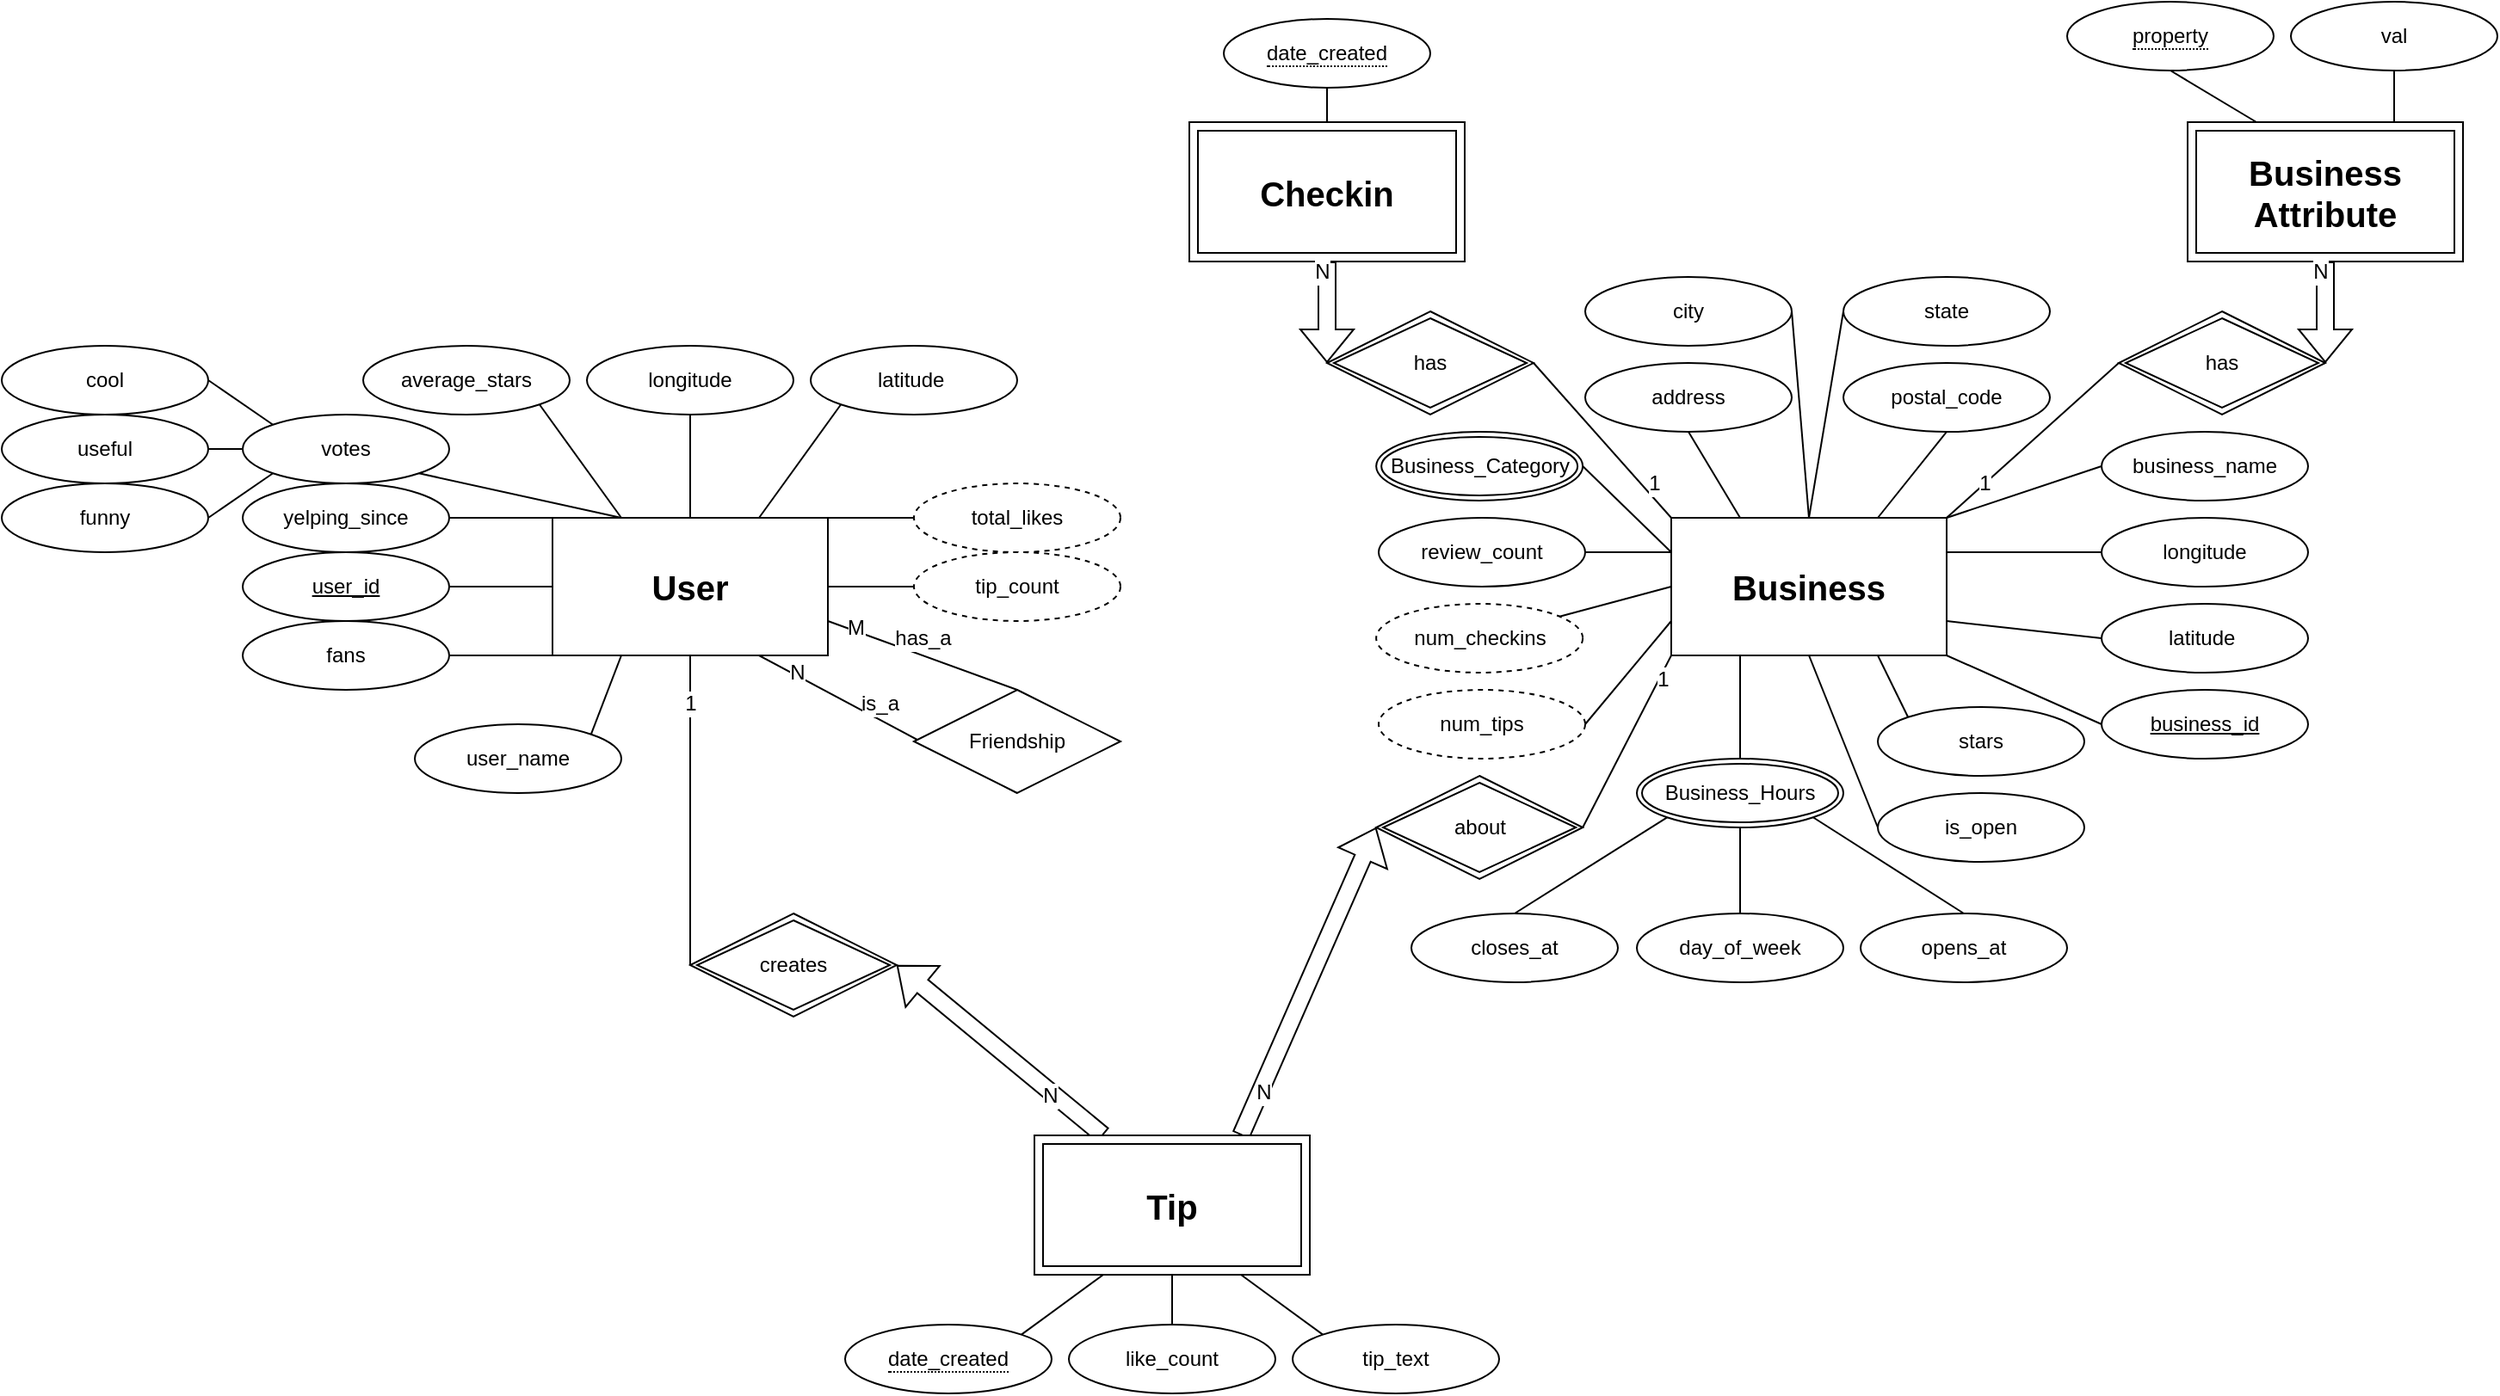 <mxfile version="12.9.0" type="device"><diagram id="_vpZ2sey38UEhGd9w-Hu" name="Page-1"><mxGraphModel dx="2201" dy="1977" grid="1" gridSize="10" guides="1" tooltips="1" connect="1" arrows="1" fold="1" page="1" pageScale="1" pageWidth="850" pageHeight="1100" math="0" shadow="0"><root><mxCell id="0"/><mxCell id="1" parent="0"/><mxCell id="-Z6-RozBXMVZarZopAPy-17" style="edgeStyle=none;rounded=0;orthogonalLoop=1;jettySize=auto;html=1;exitX=1;exitY=0.75;exitDx=0;exitDy=0;entryX=0.5;entryY=0;entryDx=0;entryDy=0;endArrow=none;endFill=0;" parent="1" source="-Z6-RozBXMVZarZopAPy-1" target="-Z6-RozBXMVZarZopAPy-16" edge="1"><mxGeometry relative="1" as="geometry"/></mxCell><mxCell id="-Z6-RozBXMVZarZopAPy-19" value="has_a" style="text;html=1;align=center;verticalAlign=middle;resizable=0;points=[];labelBackgroundColor=#ffffff;" parent="-Z6-RozBXMVZarZopAPy-17" vertex="1" connectable="0"><mxGeometry x="-0.198" y="1" relative="1" as="geometry"><mxPoint x="10.3" y="-5.02" as="offset"/></mxGeometry></mxCell><mxCell id="-Z6-RozBXMVZarZopAPy-21" value="M" style="text;html=1;align=center;verticalAlign=middle;resizable=0;points=[];labelBackgroundColor=#ffffff;" parent="-Z6-RozBXMVZarZopAPy-17" vertex="1" connectable="0"><mxGeometry x="-0.717" y="2" relative="1" as="geometry"><mxPoint as="offset"/></mxGeometry></mxCell><mxCell id="-Z6-RozBXMVZarZopAPy-18" style="edgeStyle=none;rounded=0;orthogonalLoop=1;jettySize=auto;html=1;exitX=0.75;exitY=1;exitDx=0;exitDy=0;entryX=0.5;entryY=1;entryDx=0;entryDy=0;endArrow=none;endFill=0;" parent="1" source="-Z6-RozBXMVZarZopAPy-1" target="-Z6-RozBXMVZarZopAPy-16" edge="1"><mxGeometry relative="1" as="geometry"/></mxCell><mxCell id="-Z6-RozBXMVZarZopAPy-20" value="is_a" style="text;html=1;align=center;verticalAlign=middle;resizable=0;points=[];labelBackgroundColor=#ffffff;" parent="-Z6-RozBXMVZarZopAPy-18" vertex="1" connectable="0"><mxGeometry x="-0.222" y="1" relative="1" as="geometry"><mxPoint x="11.09" y="-2.89" as="offset"/></mxGeometry></mxCell><mxCell id="-Z6-RozBXMVZarZopAPy-22" value="N" style="text;html=1;align=center;verticalAlign=middle;resizable=0;points=[];labelBackgroundColor=#ffffff;" parent="-Z6-RozBXMVZarZopAPy-18" vertex="1" connectable="0"><mxGeometry x="-0.725" y="2" relative="1" as="geometry"><mxPoint as="offset"/></mxGeometry></mxCell><mxCell id="-Z6-RozBXMVZarZopAPy-89" value="" style="edgeStyle=none;rounded=0;orthogonalLoop=1;jettySize=auto;html=1;exitX=1;exitY=0.5;exitDx=0;exitDy=0;entryX=0.25;entryY=0;entryDx=0;entryDy=0;endArrow=none;endFill=0;shape=flexArrow;startArrow=block;" parent="1" source="-Z6-RozBXMVZarZopAPy-147" target="-Z6-RozBXMVZarZopAPy-145" edge="1"><mxGeometry relative="1" as="geometry"><mxPoint x="500" y="430" as="sourcePoint"/><mxPoint x="550" y="518.98" as="targetPoint"/></mxGeometry></mxCell><mxCell id="-Z6-RozBXMVZarZopAPy-98" value="N" style="text;html=1;align=center;verticalAlign=middle;resizable=0;points=[];labelBackgroundColor=#ffffff;" parent="-Z6-RozBXMVZarZopAPy-89" vertex="1" connectable="0"><mxGeometry x="0.5" y="-1" relative="1" as="geometry"><mxPoint y="1" as="offset"/></mxGeometry></mxCell><mxCell id="-Z6-RozBXMVZarZopAPy-184" style="edgeStyle=none;rounded=0;orthogonalLoop=1;jettySize=auto;html=1;exitX=1;exitY=0;exitDx=0;exitDy=0;entryX=0;entryY=0.5;entryDx=0;entryDy=0;startArrow=none;startFill=0;endArrow=none;endFill=0;strokeColor=#000000;" parent="1" source="-Z6-RozBXMVZarZopAPy-1" target="eURpBDbS_J-Ldq4wQ-WS-40" edge="1"><mxGeometry relative="1" as="geometry"><mxPoint x="440" y="160" as="targetPoint"/></mxGeometry></mxCell><mxCell id="-Z6-RozBXMVZarZopAPy-1" value="&lt;b&gt;&lt;font style=&quot;font-size: 20px&quot;&gt;User&lt;/font&gt;&lt;/b&gt;" style="whiteSpace=wrap;html=1;align=center;" parent="1" vertex="1"><mxGeometry x="230" y="160" width="160" height="80" as="geometry"/></mxCell><mxCell id="-Z6-RozBXMVZarZopAPy-4" style="rounded=0;orthogonalLoop=1;jettySize=auto;html=1;exitX=1;exitY=0.5;exitDx=0;exitDy=0;entryX=0;entryY=0;entryDx=0;entryDy=0;endArrow=none;endFill=0;" parent="1" source="-Z6-RozBXMVZarZopAPy-3" target="-Z6-RozBXMVZarZopAPy-23" edge="1"><mxGeometry relative="1" as="geometry"/></mxCell><mxCell id="-Z6-RozBXMVZarZopAPy-3" value="cool" style="ellipse;whiteSpace=wrap;html=1;align=center;" parent="1" vertex="1"><mxGeometry x="-90" y="60" width="120" height="40" as="geometry"/></mxCell><mxCell id="-Z6-RozBXMVZarZopAPy-29" style="edgeStyle=none;rounded=0;orthogonalLoop=1;jettySize=auto;html=1;exitX=1;exitY=0.5;exitDx=0;exitDy=0;entryX=0;entryY=0.5;entryDx=0;entryDy=0;endArrow=none;endFill=0;" parent="1" source="-Z6-RozBXMVZarZopAPy-6" target="-Z6-RozBXMVZarZopAPy-1" edge="1"><mxGeometry relative="1" as="geometry"/></mxCell><mxCell id="-Z6-RozBXMVZarZopAPy-6" value="user_id" style="ellipse;whiteSpace=wrap;html=1;align=center;fontStyle=4;" parent="1" vertex="1"><mxGeometry x="50" y="180" width="120" height="40" as="geometry"/></mxCell><mxCell id="-Z6-RozBXMVZarZopAPy-32" style="edgeStyle=none;rounded=0;orthogonalLoop=1;jettySize=auto;html=1;exitX=1;exitY=0.5;exitDx=0;exitDy=0;entryX=0;entryY=0.5;entryDx=0;entryDy=0;endArrow=none;endFill=0;" parent="1" source="-Z6-RozBXMVZarZopAPy-9" target="-Z6-RozBXMVZarZopAPy-23" edge="1"><mxGeometry relative="1" as="geometry"/></mxCell><mxCell id="-Z6-RozBXMVZarZopAPy-9" value="useful" style="ellipse;whiteSpace=wrap;html=1;align=center;" parent="1" vertex="1"><mxGeometry x="-90" y="100" width="120" height="40" as="geometry"/></mxCell><mxCell id="-Z6-RozBXMVZarZopAPy-31" style="edgeStyle=none;rounded=0;orthogonalLoop=1;jettySize=auto;html=1;entryX=0;entryY=0;entryDx=0;entryDy=0;endArrow=none;endFill=0;exitX=1;exitY=0.5;exitDx=0;exitDy=0;" parent="1" source="-Z6-RozBXMVZarZopAPy-10" target="-Z6-RozBXMVZarZopAPy-1" edge="1"><mxGeometry relative="1" as="geometry"/></mxCell><mxCell id="-Z6-RozBXMVZarZopAPy-10" value="yelping_since" style="ellipse;whiteSpace=wrap;html=1;align=center;" parent="1" vertex="1"><mxGeometry x="50" y="140" width="120" height="40" as="geometry"/></mxCell><mxCell id="-Z6-RozBXMVZarZopAPy-33" style="edgeStyle=none;rounded=0;orthogonalLoop=1;jettySize=auto;html=1;exitX=1;exitY=0.5;exitDx=0;exitDy=0;entryX=0;entryY=1;entryDx=0;entryDy=0;endArrow=none;endFill=0;" parent="1" source="-Z6-RozBXMVZarZopAPy-14" target="-Z6-RozBXMVZarZopAPy-23" edge="1"><mxGeometry relative="1" as="geometry"/></mxCell><mxCell id="-Z6-RozBXMVZarZopAPy-14" value="funny" style="ellipse;whiteSpace=wrap;html=1;align=center;" parent="1" vertex="1"><mxGeometry x="-90" y="140" width="120" height="40" as="geometry"/></mxCell><mxCell id="-Z6-RozBXMVZarZopAPy-16" value="Friendship" style="shape=rhombus;perimeter=rhombusPerimeter;whiteSpace=wrap;html=1;align=center;" parent="1" vertex="1"><mxGeometry x="440" y="260" width="120" height="60" as="geometry"/></mxCell><mxCell id="-Z6-RozBXMVZarZopAPy-28" style="edgeStyle=none;rounded=0;orthogonalLoop=1;jettySize=auto;html=1;exitX=1;exitY=1;exitDx=0;exitDy=0;entryX=0.25;entryY=0;entryDx=0;entryDy=0;endArrow=none;endFill=0;" parent="1" source="-Z6-RozBXMVZarZopAPy-23" target="-Z6-RozBXMVZarZopAPy-1" edge="1"><mxGeometry relative="1" as="geometry"/></mxCell><mxCell id="-Z6-RozBXMVZarZopAPy-23" value="votes" style="ellipse;whiteSpace=wrap;html=1;align=center;" parent="1" vertex="1"><mxGeometry x="50" y="100" width="120" height="40" as="geometry"/></mxCell><mxCell id="-Z6-RozBXMVZarZopAPy-26" style="edgeStyle=none;rounded=0;orthogonalLoop=1;jettySize=auto;html=1;exitX=0;exitY=0.5;exitDx=0;exitDy=0;entryX=1;entryY=0.5;entryDx=0;entryDy=0;endArrow=none;endFill=0;" parent="1" source="eURpBDbS_J-Ldq4wQ-WS-71" target="-Z6-RozBXMVZarZopAPy-1" edge="1"><mxGeometry relative="1" as="geometry"><mxPoint x="440" y="200" as="sourcePoint"/></mxGeometry></mxCell><mxCell id="-Z6-RozBXMVZarZopAPy-27" style="edgeStyle=none;rounded=0;orthogonalLoop=1;jettySize=auto;html=1;exitX=1;exitY=1;exitDx=0;exitDy=0;endArrow=none;endFill=0;entryX=0.25;entryY=0;entryDx=0;entryDy=0;" parent="1" source="eURpBDbS_J-Ldq4wQ-WS-69" target="-Z6-RozBXMVZarZopAPy-1" edge="1"><mxGeometry relative="1" as="geometry"><mxPoint x="200" y="70" as="sourcePoint"/></mxGeometry></mxCell><mxCell id="-Z6-RozBXMVZarZopAPy-35" style="edgeStyle=none;rounded=0;orthogonalLoop=1;jettySize=auto;html=1;exitX=1;exitY=0.5;exitDx=0;exitDy=0;entryX=0;entryY=1;entryDx=0;entryDy=0;endArrow=none;endFill=0;" parent="1" source="-Z6-RozBXMVZarZopAPy-34" target="-Z6-RozBXMVZarZopAPy-1" edge="1"><mxGeometry relative="1" as="geometry"/></mxCell><mxCell id="-Z6-RozBXMVZarZopAPy-34" value="fans" style="ellipse;whiteSpace=wrap;html=1;align=center;" parent="1" vertex="1"><mxGeometry x="50" y="220" width="120" height="40" as="geometry"/></mxCell><mxCell id="-Z6-RozBXMVZarZopAPy-44" style="edgeStyle=none;rounded=0;orthogonalLoop=1;jettySize=auto;html=1;exitX=0.5;exitY=1;exitDx=0;exitDy=0;entryX=0.5;entryY=0;entryDx=0;entryDy=0;endArrow=none;endFill=0;" parent="1" source="-Z6-RozBXMVZarZopAPy-42" target="-Z6-RozBXMVZarZopAPy-1" edge="1"><mxGeometry relative="1" as="geometry"><mxPoint x="310" y="60" as="targetPoint"/></mxGeometry></mxCell><mxCell id="-Z6-RozBXMVZarZopAPy-42" value="longitude" style="ellipse;whiteSpace=wrap;html=1;align=center;" parent="1" vertex="1"><mxGeometry x="250" y="60" width="120" height="40" as="geometry"/></mxCell><mxCell id="-Z6-RozBXMVZarZopAPy-45" style="edgeStyle=none;rounded=0;orthogonalLoop=1;jettySize=auto;html=1;exitX=0;exitY=1;exitDx=0;exitDy=0;entryX=0.75;entryY=0;entryDx=0;entryDy=0;endArrow=none;endFill=0;" parent="1" source="-Z6-RozBXMVZarZopAPy-43" target="-Z6-RozBXMVZarZopAPy-1" edge="1"><mxGeometry relative="1" as="geometry"><mxPoint x="310" y="60" as="targetPoint"/></mxGeometry></mxCell><mxCell id="-Z6-RozBXMVZarZopAPy-120" style="edgeStyle=none;rounded=0;orthogonalLoop=1;jettySize=auto;html=1;exitX=1;exitY=0.25;exitDx=0;exitDy=0;entryX=0;entryY=0.5;entryDx=0;entryDy=0;startArrow=none;startFill=0;endArrow=none;endFill=0;strokeColor=#000000;" parent="1" source="-Z6-RozBXMVZarZopAPy-52" target="eURpBDbS_J-Ldq4wQ-WS-59" edge="1"><mxGeometry relative="1" as="geometry"><mxPoint x="1070" y="180" as="targetPoint"/></mxGeometry></mxCell><mxCell id="-Z6-RozBXMVZarZopAPy-137" style="edgeStyle=none;rounded=0;orthogonalLoop=1;jettySize=auto;html=1;exitX=1;exitY=1;exitDx=0;exitDy=0;entryX=0;entryY=0.5;entryDx=0;entryDy=0;startArrow=none;startFill=0;endArrow=none;endFill=0;strokeColor=#000000;" parent="1" source="-Z6-RozBXMVZarZopAPy-52" target="-Z6-RozBXMVZarZopAPy-136" edge="1"><mxGeometry relative="1" as="geometry"/></mxCell><mxCell id="eURpBDbS_J-Ldq4wQ-WS-66" style="edgeStyle=none;rounded=0;orthogonalLoop=1;jettySize=auto;html=1;exitX=0.25;exitY=1;exitDx=0;exitDy=0;entryX=0.5;entryY=0;entryDx=0;entryDy=0;startArrow=none;startFill=0;endArrow=none;endFill=0;" parent="1" source="-Z6-RozBXMVZarZopAPy-52" target="eURpBDbS_J-Ldq4wQ-WS-65" edge="1"><mxGeometry relative="1" as="geometry"/></mxCell><mxCell id="-Z6-RozBXMVZarZopAPy-52" value="&lt;b&gt;&lt;font style=&quot;font-size: 20px&quot;&gt;Business&lt;/font&gt;&lt;/b&gt;" style="whiteSpace=wrap;html=1;align=center;" parent="1" vertex="1"><mxGeometry x="880" y="160" width="160" height="80" as="geometry"/></mxCell><mxCell id="-Z6-RozBXMVZarZopAPy-53" style="rounded=0;orthogonalLoop=1;jettySize=auto;html=1;exitX=0;exitY=0.5;exitDx=0;exitDy=0;entryX=1;entryY=0;entryDx=0;entryDy=0;endArrow=none;endFill=0;" parent="1" source="-Z6-RozBXMVZarZopAPy-54" target="-Z6-RozBXMVZarZopAPy-52" edge="1"><mxGeometry relative="1" as="geometry"/></mxCell><mxCell id="-Z6-RozBXMVZarZopAPy-54" value="business_name" style="ellipse;whiteSpace=wrap;html=1;align=center;" parent="1" vertex="1"><mxGeometry x="1130" y="110" width="120" height="40" as="geometry"/></mxCell><mxCell id="-Z6-RozBXMVZarZopAPy-57" style="edgeStyle=none;rounded=0;orthogonalLoop=1;jettySize=auto;html=1;exitX=1;exitY=0.5;exitDx=0;exitDy=0;entryX=0;entryY=0;entryDx=0;entryDy=0;endArrow=none;endFill=0;" parent="1" source="-Z6-RozBXMVZarZopAPy-151" target="-Z6-RozBXMVZarZopAPy-52" edge="1"><mxGeometry relative="1" as="geometry"><mxPoint x="770" y="60" as="sourcePoint"/></mxGeometry></mxCell><mxCell id="-Z6-RozBXMVZarZopAPy-112" value="1" style="text;html=1;align=center;verticalAlign=middle;resizable=0;points=[];labelBackgroundColor=#ffffff;" parent="-Z6-RozBXMVZarZopAPy-57" vertex="1" connectable="0"><mxGeometry x="0.739" y="1" relative="1" as="geometry"><mxPoint y="-7.28" as="offset"/></mxGeometry></mxCell><mxCell id="-Z6-RozBXMVZarZopAPy-59" style="edgeStyle=none;rounded=0;orthogonalLoop=1;jettySize=auto;html=1;entryX=0.5;entryY=0;entryDx=0;entryDy=0;endArrow=none;endFill=0;exitX=1;exitY=0.5;exitDx=0;exitDy=0;" parent="1" source="-Z6-RozBXMVZarZopAPy-60" target="-Z6-RozBXMVZarZopAPy-52" edge="1"><mxGeometry relative="1" as="geometry"/></mxCell><mxCell id="-Z6-RozBXMVZarZopAPy-60" value="city" style="ellipse;whiteSpace=wrap;html=1;align=center;" parent="1" vertex="1"><mxGeometry x="830" y="20" width="120" height="40" as="geometry"/></mxCell><mxCell id="-Z6-RozBXMVZarZopAPy-61" style="edgeStyle=none;rounded=0;orthogonalLoop=1;jettySize=auto;html=1;exitX=0;exitY=0.5;exitDx=0;exitDy=0;entryX=0.5;entryY=0;entryDx=0;entryDy=0;endArrow=none;endFill=0;" parent="1" source="-Z6-RozBXMVZarZopAPy-62" target="-Z6-RozBXMVZarZopAPy-52" edge="1"><mxGeometry relative="1" as="geometry"/></mxCell><mxCell id="-Z6-RozBXMVZarZopAPy-62" value="state" style="ellipse;whiteSpace=wrap;html=1;align=center;" parent="1" vertex="1"><mxGeometry x="980" y="20" width="120" height="40" as="geometry"/></mxCell><mxCell id="-Z6-RozBXMVZarZopAPy-67" style="edgeStyle=none;rounded=0;orthogonalLoop=1;jettySize=auto;html=1;exitX=0.5;exitY=1;exitDx=0;exitDy=0;entryX=0.25;entryY=0;entryDx=0;entryDy=0;endArrow=none;endFill=0;" parent="1" source="-Z6-RozBXMVZarZopAPy-68" target="-Z6-RozBXMVZarZopAPy-52" edge="1"><mxGeometry relative="1" as="geometry"/></mxCell><mxCell id="-Z6-RozBXMVZarZopAPy-68" value="address" style="ellipse;whiteSpace=wrap;html=1;align=center;" parent="1" vertex="1"><mxGeometry x="830" y="70" width="120" height="40" as="geometry"/></mxCell><mxCell id="-Z6-RozBXMVZarZopAPy-71" style="edgeStyle=none;rounded=0;orthogonalLoop=1;jettySize=auto;html=1;exitX=0.5;exitY=1;exitDx=0;exitDy=0;endArrow=none;endFill=0;" parent="1" source="-Z6-RozBXMVZarZopAPy-72" edge="1"><mxGeometry relative="1" as="geometry"><mxPoint x="1000" y="160" as="targetPoint"/></mxGeometry></mxCell><mxCell id="-Z6-RozBXMVZarZopAPy-72" value="postal_code" style="ellipse;whiteSpace=wrap;html=1;align=center;" parent="1" vertex="1"><mxGeometry x="980" y="70" width="120" height="40" as="geometry"/></mxCell><mxCell id="-Z6-RozBXMVZarZopAPy-90" style="edgeStyle=none;rounded=0;orthogonalLoop=1;jettySize=auto;html=1;exitX=1;exitY=0.5;exitDx=0;exitDy=0;entryX=0;entryY=1;entryDx=0;entryDy=0;endArrow=none;endFill=0;" parent="1" source="-Z6-RozBXMVZarZopAPy-149" target="-Z6-RozBXMVZarZopAPy-52" edge="1"><mxGeometry relative="1" as="geometry"><mxPoint x="800" y="385" as="sourcePoint"/></mxGeometry></mxCell><mxCell id="-Z6-RozBXMVZarZopAPy-96" value="1" style="text;html=1;align=center;verticalAlign=middle;resizable=0;points=[];labelBackgroundColor=#ffffff;" parent="-Z6-RozBXMVZarZopAPy-90" vertex="1" connectable="0"><mxGeometry x="0.742" y="-2" relative="1" as="geometry"><mxPoint as="offset"/></mxGeometry></mxCell><mxCell id="-Z6-RozBXMVZarZopAPy-104" style="edgeStyle=none;rounded=0;orthogonalLoop=1;jettySize=auto;html=1;exitX=0.5;exitY=1;exitDx=0;exitDy=0;entryX=0.5;entryY=0;entryDx=0;entryDy=0;startArrow=none;endArrow=none;endFill=0;strokeColor=#000000;startFill=0;" parent="1" source="-Z6-RozBXMVZarZopAPy-145" target="-Z6-RozBXMVZarZopAPy-103" edge="1"><mxGeometry relative="1" as="geometry"><mxPoint x="590" y="598.98" as="sourcePoint"/></mxGeometry></mxCell><mxCell id="-Z6-RozBXMVZarZopAPy-132" style="edgeStyle=none;rounded=0;orthogonalLoop=1;jettySize=auto;html=1;exitX=0.75;exitY=1;exitDx=0;exitDy=0;entryX=0;entryY=0;entryDx=0;entryDy=0;startArrow=none;startFill=0;endArrow=none;endFill=0;strokeColor=#000000;" parent="1" source="-Z6-RozBXMVZarZopAPy-145" target="-Z6-RozBXMVZarZopAPy-131" edge="1"><mxGeometry relative="1" as="geometry"><mxPoint x="630" y="598.98" as="sourcePoint"/></mxGeometry></mxCell><mxCell id="-Z6-RozBXMVZarZopAPy-93" value="" style="edgeStyle=none;rounded=0;orthogonalLoop=1;jettySize=auto;html=1;exitX=0.5;exitY=1;exitDx=0;exitDy=0;entryX=0;entryY=0.5;entryDx=0;entryDy=0;endArrow=none;endFill=0;" parent="1" source="-Z6-RozBXMVZarZopAPy-1" target="-Z6-RozBXMVZarZopAPy-147" edge="1"><mxGeometry relative="1" as="geometry"><mxPoint x="350" y="240" as="sourcePoint"/><mxPoint x="450" y="385" as="targetPoint"/></mxGeometry></mxCell><mxCell id="-Z6-RozBXMVZarZopAPy-99" value="1" style="text;html=1;align=center;verticalAlign=middle;resizable=0;points=[];labelBackgroundColor=#ffffff;" parent="-Z6-RozBXMVZarZopAPy-93" vertex="1" connectable="0"><mxGeometry x="-0.697" y="1" relative="1" as="geometry"><mxPoint x="-1" as="offset"/></mxGeometry></mxCell><mxCell id="-Z6-RozBXMVZarZopAPy-95" style="edgeStyle=none;rounded=0;orthogonalLoop=1;jettySize=auto;html=1;exitX=0.75;exitY=0;exitDx=0;exitDy=0;entryX=0;entryY=0.5;entryDx=0;entryDy=0;endArrow=block;endFill=0;shape=flexArrow;" parent="1" source="-Z6-RozBXMVZarZopAPy-145" target="-Z6-RozBXMVZarZopAPy-149" edge="1"><mxGeometry relative="1" as="geometry"><mxPoint x="670" y="518.98" as="sourcePoint"/><mxPoint x="740" y="425" as="targetPoint"/></mxGeometry></mxCell><mxCell id="-Z6-RozBXMVZarZopAPy-97" value="N" style="text;html=1;align=center;verticalAlign=middle;resizable=0;points=[];labelBackgroundColor=#ffffff;" parent="-Z6-RozBXMVZarZopAPy-95" vertex="1" connectable="0"><mxGeometry x="-0.709" y="-1" relative="1" as="geometry"><mxPoint as="offset"/></mxGeometry></mxCell><mxCell id="-Z6-RozBXMVZarZopAPy-130" style="edgeStyle=none;rounded=0;orthogonalLoop=1;jettySize=auto;html=1;exitX=0.5;exitY=0;exitDx=0;exitDy=0;entryX=0.5;entryY=1;entryDx=0;entryDy=0;startArrow=none;startFill=0;endArrow=none;endFill=0;strokeColor=#000000;" parent="1" source="-Z6-RozBXMVZarZopAPy-150" target="-Z6-RozBXMVZarZopAPy-214" edge="1"><mxGeometry relative="1" as="geometry"><mxPoint x="618.58" y="-160" as="sourcePoint"/><mxPoint x="628.58" y="-190" as="targetPoint"/></mxGeometry></mxCell><mxCell id="-Z6-RozBXMVZarZopAPy-103" value="like_count" style="ellipse;whiteSpace=wrap;html=1;align=center;" parent="1" vertex="1"><mxGeometry x="530" y="628.98" width="120" height="40" as="geometry"/></mxCell><mxCell id="-Z6-RozBXMVZarZopAPy-122" style="edgeStyle=none;rounded=0;orthogonalLoop=1;jettySize=auto;html=1;entryX=1;entryY=0.75;entryDx=0;entryDy=0;startArrow=none;startFill=0;endArrow=none;endFill=0;strokeColor=#000000;exitX=0;exitY=0.5;exitDx=0;exitDy=0;" parent="1" source="eURpBDbS_J-Ldq4wQ-WS-60" target="-Z6-RozBXMVZarZopAPy-52" edge="1"><mxGeometry relative="1" as="geometry"><mxPoint x="1080" y="220" as="sourcePoint"/></mxGeometry></mxCell><mxCell id="-Z6-RozBXMVZarZopAPy-126" style="edgeStyle=none;rounded=0;orthogonalLoop=1;jettySize=auto;html=1;exitX=1;exitY=0;exitDx=0;exitDy=0;entryX=0.25;entryY=1;entryDx=0;entryDy=0;startArrow=none;startFill=0;endArrow=none;endFill=0;strokeColor=#000000;" parent="1" source="eURpBDbS_J-Ldq4wQ-WS-70" target="-Z6-RozBXMVZarZopAPy-1" edge="1"><mxGeometry relative="1" as="geometry"><mxPoint x="170" y="280" as="sourcePoint"/></mxGeometry></mxCell><mxCell id="-Z6-RozBXMVZarZopAPy-131" value="tip_text" style="ellipse;whiteSpace=wrap;html=1;align=center;" parent="1" vertex="1"><mxGeometry x="660" y="628.98" width="120" height="40" as="geometry"/></mxCell><mxCell id="-Z6-RozBXMVZarZopAPy-134" style="edgeStyle=none;rounded=0;orthogonalLoop=1;jettySize=auto;html=1;exitX=1;exitY=0;exitDx=0;exitDy=0;entryX=0.25;entryY=1;entryDx=0;entryDy=0;startArrow=none;startFill=0;endArrow=none;endFill=0;strokeColor=#000000;" parent="1" source="-Z6-RozBXMVZarZopAPy-213" target="-Z6-RozBXMVZarZopAPy-145" edge="1"><mxGeometry relative="1" as="geometry"><mxPoint x="492.426" y="634.838" as="sourcePoint"/><mxPoint x="550" y="598.98" as="targetPoint"/></mxGeometry></mxCell><mxCell id="-Z6-RozBXMVZarZopAPy-136" value="&lt;u&gt;business_id&lt;/u&gt;" style="ellipse;whiteSpace=wrap;html=1;align=center;" parent="1" vertex="1"><mxGeometry x="1130" y="260" width="120" height="40" as="geometry"/></mxCell><mxCell id="-Z6-RozBXMVZarZopAPy-139" style="edgeStyle=none;rounded=0;orthogonalLoop=1;jettySize=auto;html=1;exitX=0;exitY=0;exitDx=0;exitDy=0;entryX=0.75;entryY=1;entryDx=0;entryDy=0;startArrow=none;startFill=0;endArrow=none;endFill=0;strokeColor=#000000;" parent="1" source="-Z6-RozBXMVZarZopAPy-138" target="-Z6-RozBXMVZarZopAPy-52" edge="1"><mxGeometry relative="1" as="geometry"/></mxCell><mxCell id="-Z6-RozBXMVZarZopAPy-138" value="stars" style="ellipse;whiteSpace=wrap;html=1;align=center;" parent="1" vertex="1"><mxGeometry x="1000" y="270" width="120" height="40" as="geometry"/></mxCell><mxCell id="-Z6-RozBXMVZarZopAPy-145" value="&lt;b&gt;&lt;font style=&quot;font-size: 20px&quot;&gt;Tip&lt;/font&gt;&lt;/b&gt;" style="shape=ext;margin=3;double=1;whiteSpace=wrap;html=1;align=center;" parent="1" vertex="1"><mxGeometry x="510" y="519" width="160" height="81.02" as="geometry"/></mxCell><mxCell id="-Z6-RozBXMVZarZopAPy-147" value="creates" style="shape=rhombus;double=1;perimeter=rhombusPerimeter;whiteSpace=wrap;html=1;align=center;" parent="1" vertex="1"><mxGeometry x="310" y="390" width="120" height="60" as="geometry"/></mxCell><mxCell id="-Z6-RozBXMVZarZopAPy-149" value="about" style="shape=rhombus;double=1;perimeter=rhombusPerimeter;whiteSpace=wrap;html=1;align=center;" parent="1" vertex="1"><mxGeometry x="708.58" y="310" width="120" height="60" as="geometry"/></mxCell><mxCell id="-Z6-RozBXMVZarZopAPy-150" value="&lt;b&gt;&lt;font style=&quot;font-size: 20px&quot;&gt;Checkin&lt;/font&gt;&lt;/b&gt;" style="shape=ext;margin=3;double=1;whiteSpace=wrap;html=1;align=center;" parent="1" vertex="1"><mxGeometry x="600" y="-70" width="160" height="81.02" as="geometry"/></mxCell><mxCell id="-Z6-RozBXMVZarZopAPy-151" value="has" style="shape=rhombus;double=1;perimeter=rhombusPerimeter;whiteSpace=wrap;html=1;align=center;" parent="1" vertex="1"><mxGeometry x="680" y="40" width="120" height="60" as="geometry"/></mxCell><mxCell id="-Z6-RozBXMVZarZopAPy-175" style="edgeStyle=none;rounded=0;orthogonalLoop=1;jettySize=auto;html=1;exitX=1;exitY=0.5;exitDx=0;exitDy=0;entryX=0;entryY=0.25;entryDx=0;entryDy=0;startArrow=none;startFill=0;endArrow=none;endFill=0;strokeColor=#000000;" parent="1" source="-Z6-RozBXMVZarZopAPy-174" target="-Z6-RozBXMVZarZopAPy-52" edge="1"><mxGeometry relative="1" as="geometry"/></mxCell><mxCell id="-Z6-RozBXMVZarZopAPy-174" value="Business_Category" style="ellipse;shape=doubleEllipse;margin=3;whiteSpace=wrap;html=1;align=center;" parent="1" vertex="1"><mxGeometry x="708.58" y="110" width="120" height="40" as="geometry"/></mxCell><mxCell id="-Z6-RozBXMVZarZopAPy-213" value="&lt;span style=&quot;border-bottom: 1px dotted&quot;&gt;date_created&lt;/span&gt;" style="ellipse;whiteSpace=wrap;html=1;align=center;" parent="1" vertex="1"><mxGeometry x="400" y="628.98" width="120" height="40" as="geometry"/></mxCell><mxCell id="-Z6-RozBXMVZarZopAPy-214" value="&lt;span style=&quot;border-bottom: 1px dotted&quot;&gt;date_created&lt;/span&gt;" style="ellipse;whiteSpace=wrap;html=1;align=center;" parent="1" vertex="1"><mxGeometry x="620" y="-130" width="120" height="40" as="geometry"/></mxCell><mxCell id="-Z6-RozBXMVZarZopAPy-43" value="latitude&amp;nbsp;" style="ellipse;whiteSpace=wrap;html=1;align=center;" parent="1" vertex="1"><mxGeometry x="380" y="60" width="120" height="40" as="geometry"/></mxCell><mxCell id="-Z6-RozBXMVZarZopAPy-218" style="rounded=0;orthogonalLoop=1;jettySize=auto;html=1;exitX=0.5;exitY=1;exitDx=0;exitDy=0;entryX=0;entryY=0.5;entryDx=0;entryDy=0;endArrow=block;endFill=0;shape=flexArrow;" parent="1" source="-Z6-RozBXMVZarZopAPy-150" target="-Z6-RozBXMVZarZopAPy-151" edge="1"><mxGeometry relative="1" as="geometry"><mxPoint x="580" y="-78.98" as="sourcePoint"/><mxPoint x="660" y="55" as="targetPoint"/></mxGeometry></mxCell><mxCell id="-Z6-RozBXMVZarZopAPy-219" value="N" style="text;html=1;align=center;verticalAlign=middle;resizable=0;points=[];labelBackgroundColor=#ffffff;" parent="-Z6-RozBXMVZarZopAPy-218" vertex="1" connectable="0"><mxGeometry x="-0.79" y="-3" relative="1" as="geometry"><mxPoint as="offset"/></mxGeometry></mxCell><mxCell id="-Z6-RozBXMVZarZopAPy-233" style="edgeStyle=none;rounded=0;orthogonalLoop=1;jettySize=auto;html=1;exitX=1;exitY=0.5;exitDx=0;exitDy=0;entryX=0;entryY=0.75;entryDx=0;entryDy=0;endArrow=none;endFill=0;" parent="1" source="eURpBDbS_J-Ldq4wQ-WS-10" target="-Z6-RozBXMVZarZopAPy-52" edge="1"><mxGeometry relative="1" as="geometry"><mxPoint x="760" y="200" as="targetPoint"/><mxPoint x="830" y="220" as="sourcePoint"/></mxGeometry></mxCell><mxCell id="eURpBDbS_J-Ldq4wQ-WS-56" style="edgeStyle=none;rounded=0;orthogonalLoop=1;jettySize=auto;html=1;entryX=0;entryY=0.5;entryDx=0;entryDy=0;startArrow=none;startFill=0;endArrow=none;endFill=0;" parent="1" source="eURpBDbS_J-Ldq4wQ-WS-58" target="-Z6-RozBXMVZarZopAPy-52" edge="1"><mxGeometry relative="1" as="geometry"><mxPoint x="830" y="180" as="sourcePoint"/></mxGeometry></mxCell><mxCell id="eURpBDbS_J-Ldq4wQ-WS-10" value="num_tips" style="ellipse;whiteSpace=wrap;html=1;align=center;dashed=1;" parent="1" vertex="1"><mxGeometry x="710" y="260" width="120" height="40" as="geometry"/></mxCell><mxCell id="eURpBDbS_J-Ldq4wQ-WS-14" style="edgeStyle=none;rounded=0;orthogonalLoop=1;jettySize=auto;html=1;exitX=0;exitY=0.5;exitDx=0;exitDy=0;endArrow=none;endFill=0;entryX=0.5;entryY=1;entryDx=0;entryDy=0;" parent="1" source="eURpBDbS_J-Ldq4wQ-WS-54" target="-Z6-RozBXMVZarZopAPy-52" edge="1"><mxGeometry relative="1" as="geometry"><mxPoint x="1030" y="420" as="sourcePoint"/><mxPoint x="990" y="250" as="targetPoint"/></mxGeometry></mxCell><mxCell id="eURpBDbS_J-Ldq4wQ-WS-40" value="total_likes" style="ellipse;whiteSpace=wrap;html=1;align=center;dashed=1;" parent="1" vertex="1"><mxGeometry x="440" y="140" width="120" height="40" as="geometry"/></mxCell><mxCell id="eURpBDbS_J-Ldq4wQ-WS-49" style="edgeStyle=none;rounded=0;orthogonalLoop=1;jettySize=auto;html=1;exitX=1;exitY=1;exitDx=0;exitDy=0;entryX=0.5;entryY=0;entryDx=0;entryDy=0;startArrow=none;startFill=0;endArrow=none;endFill=0;" parent="1" source="eURpBDbS_J-Ldq4wQ-WS-65" target="eURpBDbS_J-Ldq4wQ-WS-48" edge="1"><mxGeometry relative="1" as="geometry"><mxPoint x="1010" y="430" as="sourcePoint"/></mxGeometry></mxCell><mxCell id="eURpBDbS_J-Ldq4wQ-WS-48" value="opens_at" style="ellipse;whiteSpace=wrap;html=1;align=center;" parent="1" vertex="1"><mxGeometry x="990" y="390" width="120" height="40" as="geometry"/></mxCell><mxCell id="eURpBDbS_J-Ldq4wQ-WS-52" style="edgeStyle=none;rounded=0;orthogonalLoop=1;jettySize=auto;html=1;exitX=0.5;exitY=0;exitDx=0;exitDy=0;entryX=0;entryY=1;entryDx=0;entryDy=0;startArrow=none;startFill=0;endArrow=none;endFill=0;" parent="1" source="eURpBDbS_J-Ldq4wQ-WS-51" target="eURpBDbS_J-Ldq4wQ-WS-65" edge="1"><mxGeometry relative="1" as="geometry"><mxPoint x="1010" y="430" as="targetPoint"/></mxGeometry></mxCell><mxCell id="eURpBDbS_J-Ldq4wQ-WS-51" value="closes_at" style="ellipse;whiteSpace=wrap;html=1;align=center;" parent="1" vertex="1"><mxGeometry x="729" y="390" width="120" height="40" as="geometry"/></mxCell><mxCell id="eURpBDbS_J-Ldq4wQ-WS-54" value="is_open" style="ellipse;whiteSpace=wrap;html=1;align=center;" parent="1" vertex="1"><mxGeometry x="1000" y="320" width="120" height="40" as="geometry"/></mxCell><mxCell id="eURpBDbS_J-Ldq4wQ-WS-58" value="num_checkins" style="ellipse;whiteSpace=wrap;html=1;align=center;dashed=1;" parent="1" vertex="1"><mxGeometry x="708.58" y="210" width="120" height="40" as="geometry"/></mxCell><mxCell id="eURpBDbS_J-Ldq4wQ-WS-59" value="longitude" style="ellipse;whiteSpace=wrap;html=1;align=center;" parent="1" vertex="1"><mxGeometry x="1130" y="160" width="120" height="40" as="geometry"/></mxCell><mxCell id="eURpBDbS_J-Ldq4wQ-WS-60" value="latitude&amp;nbsp;" style="ellipse;whiteSpace=wrap;html=1;align=center;" parent="1" vertex="1"><mxGeometry x="1130" y="210" width="120" height="40" as="geometry"/></mxCell><mxCell id="eURpBDbS_J-Ldq4wQ-WS-68" style="edgeStyle=none;rounded=0;orthogonalLoop=1;jettySize=auto;html=1;startArrow=none;startFill=0;endArrow=none;endFill=0;exitX=0.5;exitY=0;exitDx=0;exitDy=0;entryX=0.5;entryY=1;entryDx=0;entryDy=0;" parent="1" source="eURpBDbS_J-Ldq4wQ-WS-64" target="eURpBDbS_J-Ldq4wQ-WS-65" edge="1"><mxGeometry relative="1" as="geometry"><mxPoint x="980" y="350" as="targetPoint"/></mxGeometry></mxCell><mxCell id="eURpBDbS_J-Ldq4wQ-WS-64" value="day_of_week" style="ellipse;whiteSpace=wrap;html=1;align=center;" parent="1" vertex="1"><mxGeometry x="860" y="390" width="120" height="40" as="geometry"/></mxCell><mxCell id="eURpBDbS_J-Ldq4wQ-WS-65" value="Business_Hours" style="ellipse;shape=doubleEllipse;margin=3;whiteSpace=wrap;html=1;align=center;" parent="1" vertex="1"><mxGeometry x="860" y="300" width="120" height="40" as="geometry"/></mxCell><mxCell id="eURpBDbS_J-Ldq4wQ-WS-69" value="average_stars" style="ellipse;whiteSpace=wrap;html=1;align=center;" parent="1" vertex="1"><mxGeometry x="120" y="60" width="120" height="40" as="geometry"/></mxCell><mxCell id="eURpBDbS_J-Ldq4wQ-WS-70" value="user_name" style="ellipse;whiteSpace=wrap;html=1;align=center;" parent="1" vertex="1"><mxGeometry x="150" y="280" width="120" height="40" as="geometry"/></mxCell><mxCell id="eURpBDbS_J-Ldq4wQ-WS-71" value="tip_count" style="ellipse;whiteSpace=wrap;html=1;align=center;dashed=1;" parent="1" vertex="1"><mxGeometry x="440" y="180" width="120" height="40" as="geometry"/></mxCell><mxCell id="BdcHDqj4x4mb4kaFWkEN-5" style="edgeStyle=none;rounded=0;orthogonalLoop=1;jettySize=auto;html=1;exitX=1;exitY=0.5;exitDx=0;exitDy=0;entryX=0;entryY=0.25;entryDx=0;entryDy=0;endArrow=none;endFill=0;" edge="1" parent="1" source="BdcHDqj4x4mb4kaFWkEN-4" target="-Z6-RozBXMVZarZopAPy-52"><mxGeometry relative="1" as="geometry"/></mxCell><mxCell id="BdcHDqj4x4mb4kaFWkEN-4" value="review_count" style="ellipse;whiteSpace=wrap;html=1;align=center;" vertex="1" parent="1"><mxGeometry x="710" y="160" width="120" height="40" as="geometry"/></mxCell><mxCell id="BdcHDqj4x4mb4kaFWkEN-6" value="&lt;font style=&quot;font-size: 20px&quot;&gt;&lt;b&gt;Business&lt;br&gt;Attribute&lt;/b&gt;&lt;/font&gt;" style="shape=ext;margin=3;double=1;whiteSpace=wrap;html=1;align=center;" vertex="1" parent="1"><mxGeometry x="1180" y="-70" width="160" height="81.02" as="geometry"/></mxCell><mxCell id="BdcHDqj4x4mb4kaFWkEN-9" style="edgeStyle=none;rounded=0;orthogonalLoop=1;jettySize=auto;html=1;exitX=0.5;exitY=1;exitDx=0;exitDy=0;entryX=0.25;entryY=0;entryDx=0;entryDy=0;endArrow=none;endFill=0;" edge="1" parent="1" source="BdcHDqj4x4mb4kaFWkEN-8" target="BdcHDqj4x4mb4kaFWkEN-6"><mxGeometry relative="1" as="geometry"/></mxCell><mxCell id="BdcHDqj4x4mb4kaFWkEN-8" value="&lt;span style=&quot;border-bottom: 1px dotted&quot;&gt;property&lt;/span&gt;" style="ellipse;whiteSpace=wrap;html=1;align=center;" vertex="1" parent="1"><mxGeometry x="1110" y="-140" width="120" height="40" as="geometry"/></mxCell><mxCell id="BdcHDqj4x4mb4kaFWkEN-11" style="edgeStyle=none;rounded=0;orthogonalLoop=1;jettySize=auto;html=1;exitX=0.5;exitY=1;exitDx=0;exitDy=0;entryX=0.75;entryY=0;entryDx=0;entryDy=0;endArrow=none;endFill=0;" edge="1" parent="1" source="BdcHDqj4x4mb4kaFWkEN-10" target="BdcHDqj4x4mb4kaFWkEN-6"><mxGeometry relative="1" as="geometry"/></mxCell><mxCell id="BdcHDqj4x4mb4kaFWkEN-10" value="val" style="ellipse;whiteSpace=wrap;html=1;align=center;" vertex="1" parent="1"><mxGeometry x="1240" y="-140" width="120" height="40" as="geometry"/></mxCell><mxCell id="BdcHDqj4x4mb4kaFWkEN-15" style="edgeStyle=none;rounded=0;orthogonalLoop=1;jettySize=auto;html=1;exitX=0;exitY=0.5;exitDx=0;exitDy=0;entryX=1;entryY=0;entryDx=0;entryDy=0;endArrow=none;endFill=0;" edge="1" parent="1" source="BdcHDqj4x4mb4kaFWkEN-12" target="-Z6-RozBXMVZarZopAPy-52"><mxGeometry relative="1" as="geometry"/></mxCell><mxCell id="BdcHDqj4x4mb4kaFWkEN-16" value="1" style="text;html=1;align=center;verticalAlign=middle;resizable=0;points=[];labelBackgroundColor=#ffffff;" vertex="1" connectable="0" parent="BdcHDqj4x4mb4kaFWkEN-15"><mxGeometry x="0.56" y="-1" relative="1" as="geometry"><mxPoint as="offset"/></mxGeometry></mxCell><mxCell id="BdcHDqj4x4mb4kaFWkEN-12" value="has" style="shape=rhombus;double=1;perimeter=rhombusPerimeter;whiteSpace=wrap;html=1;align=center;" vertex="1" parent="1"><mxGeometry x="1140" y="40" width="120" height="60" as="geometry"/></mxCell><mxCell id="BdcHDqj4x4mb4kaFWkEN-13" style="rounded=0;orthogonalLoop=1;jettySize=auto;html=1;exitX=0.5;exitY=1;exitDx=0;exitDy=0;entryX=1;entryY=0.5;entryDx=0;entryDy=0;endArrow=block;endFill=0;shape=flexArrow;" edge="1" parent="1" source="BdcHDqj4x4mb4kaFWkEN-6" target="BdcHDqj4x4mb4kaFWkEN-12"><mxGeometry relative="1" as="geometry"><mxPoint x="638.58" y="1.02" as="sourcePoint"/><mxPoint x="660" y="120" as="targetPoint"/></mxGeometry></mxCell><mxCell id="BdcHDqj4x4mb4kaFWkEN-14" value="N" style="text;html=1;align=center;verticalAlign=middle;resizable=0;points=[];labelBackgroundColor=#ffffff;" vertex="1" connectable="0" parent="BdcHDqj4x4mb4kaFWkEN-13"><mxGeometry x="-0.79" y="-3" relative="1" as="geometry"><mxPoint as="offset"/></mxGeometry></mxCell></root></mxGraphModel></diagram></mxfile>